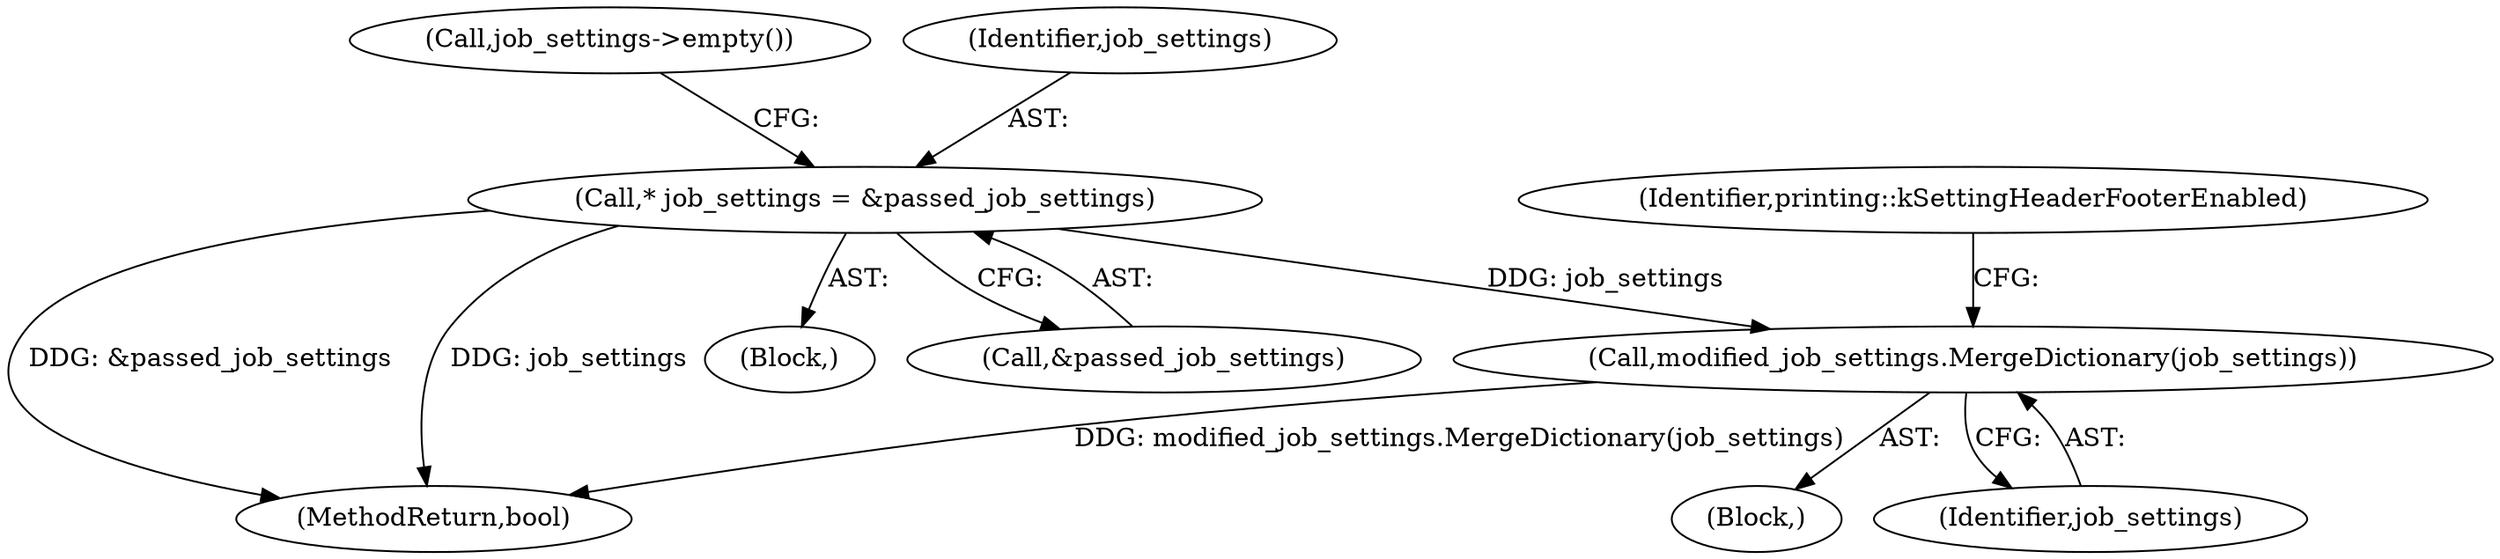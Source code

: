 digraph "0_Chrome_7a3439b3d169047c1c07f28a6f9cda341328980b_5@pointer" {
"1000152" [label="(Call,modified_job_settings.MergeDictionary(job_settings))"];
"1000108" [label="(Call,* job_settings = &passed_job_settings)"];
"1000153" [label="(Identifier,job_settings)"];
"1000355" [label="(MethodReturn,bool)"];
"1000114" [label="(Call,job_settings->empty())"];
"1000104" [label="(Block,)"];
"1000109" [label="(Identifier,job_settings)"];
"1000155" [label="(Identifier,printing::kSettingHeaderFooterEnabled)"];
"1000108" [label="(Call,* job_settings = &passed_job_settings)"];
"1000110" [label="(Call,&passed_job_settings)"];
"1000151" [label="(Block,)"];
"1000152" [label="(Call,modified_job_settings.MergeDictionary(job_settings))"];
"1000152" -> "1000151"  [label="AST: "];
"1000152" -> "1000153"  [label="CFG: "];
"1000153" -> "1000152"  [label="AST: "];
"1000155" -> "1000152"  [label="CFG: "];
"1000152" -> "1000355"  [label="DDG: modified_job_settings.MergeDictionary(job_settings)"];
"1000108" -> "1000152"  [label="DDG: job_settings"];
"1000108" -> "1000104"  [label="AST: "];
"1000108" -> "1000110"  [label="CFG: "];
"1000109" -> "1000108"  [label="AST: "];
"1000110" -> "1000108"  [label="AST: "];
"1000114" -> "1000108"  [label="CFG: "];
"1000108" -> "1000355"  [label="DDG: &passed_job_settings"];
"1000108" -> "1000355"  [label="DDG: job_settings"];
}
